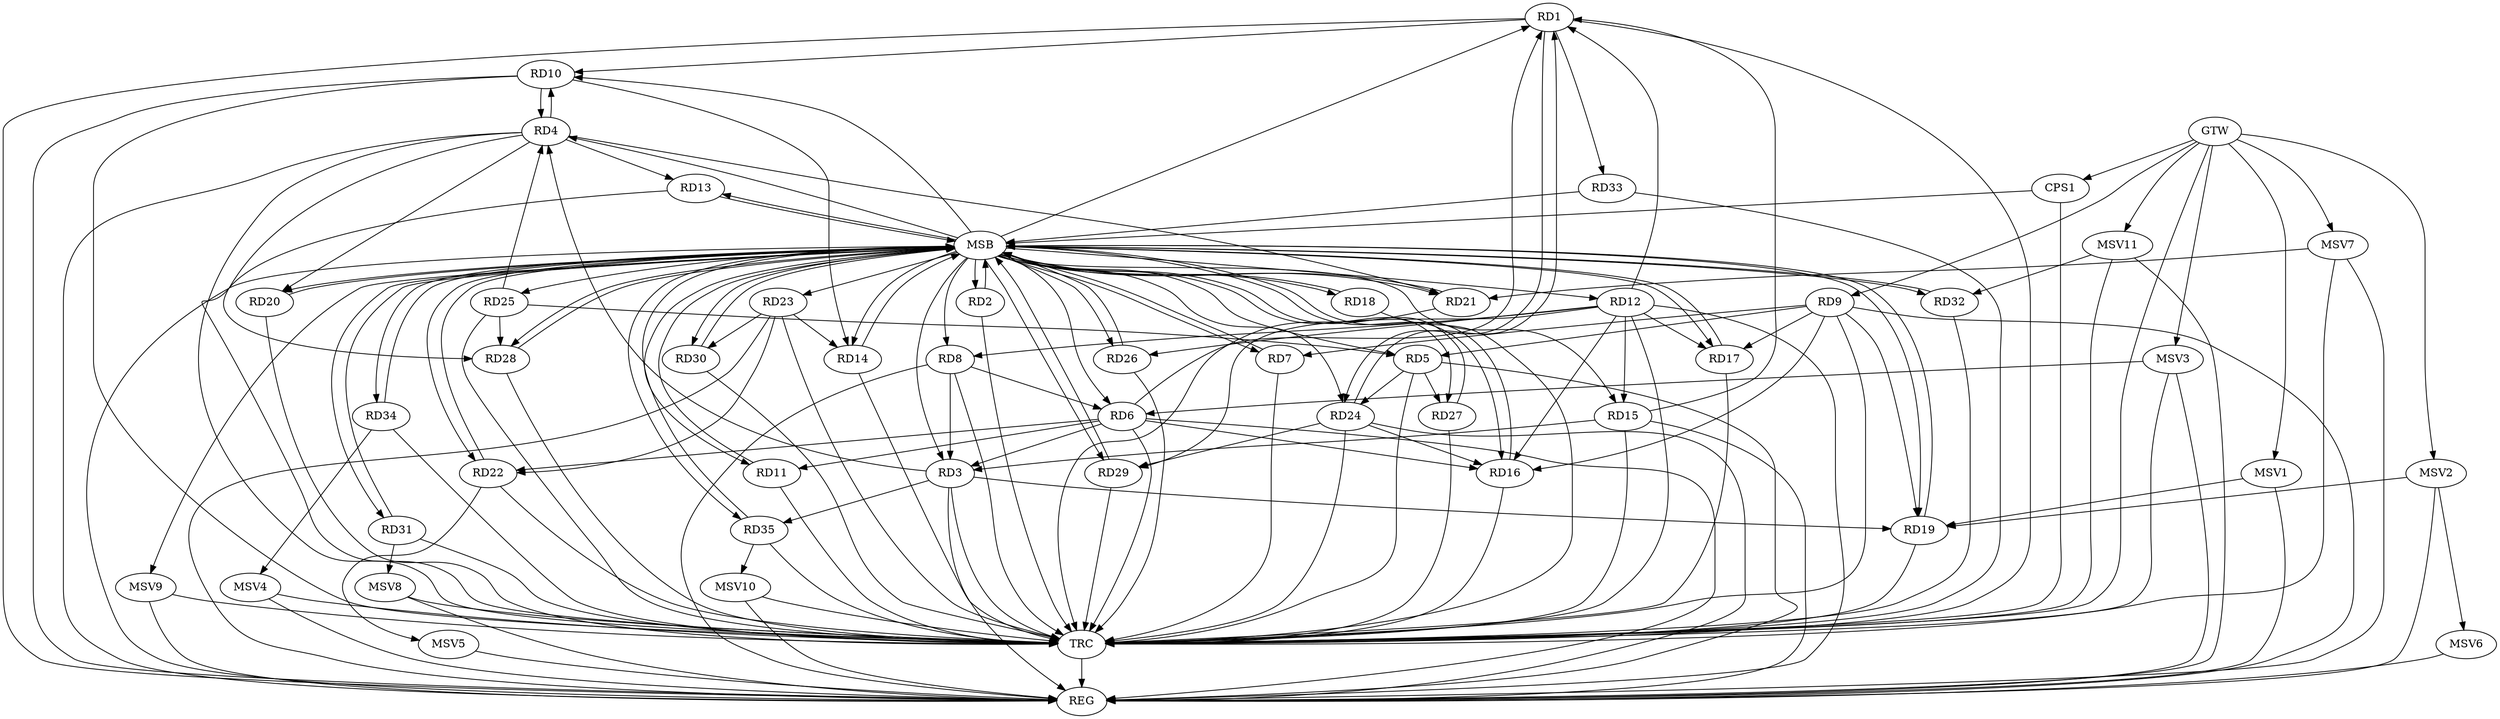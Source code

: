 strict digraph G {
  RD1 [ label="RD1" ];
  RD2 [ label="RD2" ];
  RD3 [ label="RD3" ];
  RD4 [ label="RD4" ];
  RD5 [ label="RD5" ];
  RD6 [ label="RD6" ];
  RD7 [ label="RD7" ];
  RD8 [ label="RD8" ];
  RD9 [ label="RD9" ];
  RD10 [ label="RD10" ];
  RD11 [ label="RD11" ];
  RD12 [ label="RD12" ];
  RD13 [ label="RD13" ];
  RD14 [ label="RD14" ];
  RD15 [ label="RD15" ];
  RD16 [ label="RD16" ];
  RD17 [ label="RD17" ];
  RD18 [ label="RD18" ];
  RD19 [ label="RD19" ];
  RD20 [ label="RD20" ];
  RD21 [ label="RD21" ];
  RD22 [ label="RD22" ];
  RD23 [ label="RD23" ];
  RD24 [ label="RD24" ];
  RD25 [ label="RD25" ];
  RD26 [ label="RD26" ];
  RD27 [ label="RD27" ];
  RD28 [ label="RD28" ];
  RD29 [ label="RD29" ];
  RD30 [ label="RD30" ];
  RD31 [ label="RD31" ];
  RD32 [ label="RD32" ];
  RD33 [ label="RD33" ];
  RD34 [ label="RD34" ];
  RD35 [ label="RD35" ];
  CPS1 [ label="CPS1" ];
  GTW [ label="GTW" ];
  REG [ label="REG" ];
  MSB [ label="MSB" ];
  TRC [ label="TRC" ];
  MSV1 [ label="MSV1" ];
  MSV2 [ label="MSV2" ];
  MSV3 [ label="MSV3" ];
  MSV4 [ label="MSV4" ];
  MSV5 [ label="MSV5" ];
  MSV6 [ label="MSV6" ];
  MSV7 [ label="MSV7" ];
  MSV8 [ label="MSV8" ];
  MSV9 [ label="MSV9" ];
  MSV10 [ label="MSV10" ];
  MSV11 [ label="MSV11" ];
  RD6 -> RD1;
  RD1 -> RD10;
  RD12 -> RD1;
  RD15 -> RD1;
  RD1 -> RD24;
  RD24 -> RD1;
  RD1 -> RD33;
  RD3 -> RD4;
  RD6 -> RD3;
  RD8 -> RD3;
  RD15 -> RD3;
  RD3 -> RD19;
  RD3 -> RD35;
  RD4 -> RD10;
  RD10 -> RD4;
  RD4 -> RD13;
  RD4 -> RD20;
  RD4 -> RD21;
  RD25 -> RD4;
  RD4 -> RD28;
  RD9 -> RD5;
  RD5 -> RD24;
  RD25 -> RD5;
  RD5 -> RD27;
  RD8 -> RD6;
  RD6 -> RD11;
  RD6 -> RD16;
  RD6 -> RD22;
  RD9 -> RD7;
  RD12 -> RD8;
  RD9 -> RD16;
  RD9 -> RD17;
  RD9 -> RD19;
  RD10 -> RD14;
  RD12 -> RD15;
  RD12 -> RD16;
  RD12 -> RD26;
  RD12 -> RD29;
  RD23 -> RD14;
  RD24 -> RD16;
  RD23 -> RD22;
  RD23 -> RD30;
  RD24 -> RD29;
  RD25 -> RD28;
  GTW -> RD9;
  GTW -> CPS1;
  RD1 -> REG;
  RD3 -> REG;
  RD4 -> REG;
  RD5 -> REG;
  RD6 -> REG;
  RD8 -> REG;
  RD9 -> REG;
  RD10 -> REG;
  RD12 -> REG;
  RD15 -> REG;
  RD23 -> REG;
  RD24 -> REG;
  RD2 -> MSB;
  MSB -> REG;
  RD7 -> MSB;
  MSB -> RD21;
  MSB -> RD23;
  MSB -> RD31;
  RD11 -> MSB;
  MSB -> RD7;
  MSB -> RD8;
  MSB -> RD25;
  RD13 -> MSB;
  MSB -> RD5;
  MSB -> RD11;
  MSB -> RD12;
  MSB -> RD15;
  MSB -> RD22;
  MSB -> RD28;
  RD14 -> MSB;
  MSB -> RD2;
  MSB -> RD20;
  MSB -> RD27;
  MSB -> RD32;
  MSB -> RD34;
  RD16 -> MSB;
  MSB -> RD19;
  MSB -> RD30;
  RD17 -> MSB;
  MSB -> RD4;
  MSB -> RD26;
  RD18 -> MSB;
  RD19 -> MSB;
  MSB -> RD6;
  MSB -> RD24;
  RD20 -> MSB;
  MSB -> RD3;
  RD21 -> MSB;
  MSB -> RD17;
  MSB -> RD29;
  RD22 -> MSB;
  MSB -> RD1;
  MSB -> RD16;
  RD26 -> MSB;
  RD27 -> MSB;
  MSB -> RD18;
  RD28 -> MSB;
  MSB -> RD14;
  RD29 -> MSB;
  MSB -> RD13;
  RD30 -> MSB;
  RD31 -> MSB;
  RD32 -> MSB;
  RD33 -> MSB;
  RD34 -> MSB;
  MSB -> RD10;
  RD35 -> MSB;
  CPS1 -> MSB;
  MSB -> RD35;
  RD1 -> TRC;
  RD2 -> TRC;
  RD3 -> TRC;
  RD4 -> TRC;
  RD5 -> TRC;
  RD6 -> TRC;
  RD7 -> TRC;
  RD8 -> TRC;
  RD9 -> TRC;
  RD10 -> TRC;
  RD11 -> TRC;
  RD12 -> TRC;
  RD13 -> TRC;
  RD14 -> TRC;
  RD15 -> TRC;
  RD16 -> TRC;
  RD17 -> TRC;
  RD18 -> TRC;
  RD19 -> TRC;
  RD20 -> TRC;
  RD21 -> TRC;
  RD22 -> TRC;
  RD23 -> TRC;
  RD24 -> TRC;
  RD25 -> TRC;
  RD26 -> TRC;
  RD27 -> TRC;
  RD28 -> TRC;
  RD29 -> TRC;
  RD30 -> TRC;
  RD31 -> TRC;
  RD32 -> TRC;
  RD33 -> TRC;
  RD34 -> TRC;
  RD35 -> TRC;
  CPS1 -> TRC;
  GTW -> TRC;
  TRC -> REG;
  RD12 -> RD17;
  MSV1 -> RD19;
  GTW -> MSV1;
  MSV1 -> REG;
  MSV2 -> RD19;
  GTW -> MSV2;
  MSV2 -> REG;
  MSV3 -> RD6;
  GTW -> MSV3;
  MSV3 -> REG;
  MSV3 -> TRC;
  RD34 -> MSV4;
  MSV4 -> REG;
  MSV4 -> TRC;
  RD22 -> MSV5;
  MSV5 -> REG;
  MSV2 -> MSV6;
  MSV6 -> REG;
  MSV7 -> RD21;
  GTW -> MSV7;
  MSV7 -> REG;
  MSV7 -> TRC;
  RD31 -> MSV8;
  MSV8 -> REG;
  MSV8 -> TRC;
  MSB -> MSV9;
  MSV9 -> REG;
  MSV9 -> TRC;
  RD35 -> MSV10;
  MSV10 -> REG;
  MSV10 -> TRC;
  MSV11 -> RD32;
  GTW -> MSV11;
  MSV11 -> REG;
  MSV11 -> TRC;
}
